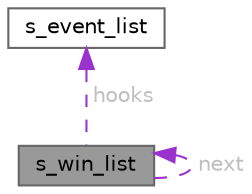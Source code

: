 digraph "s_win_list"
{
 // LATEX_PDF_SIZE
  bgcolor="transparent";
  edge [fontname=Helvetica,fontsize=10,labelfontname=Helvetica,labelfontsize=10];
  node [fontname=Helvetica,fontsize=10,shape=box,height=0.2,width=0.4];
  Node1 [id="Node000001",label="s_win_list",height=0.2,width=0.4,color="gray40", fillcolor="grey60", style="filled", fontcolor="black",tooltip=" "];
  Node1 -> Node1 [id="edge3_Node000001_Node000001",dir="back",color="darkorchid3",style="dashed",tooltip=" ",label=" next",fontcolor="grey" ];
  Node2 -> Node1 [id="edge4_Node000001_Node000002",dir="back",color="darkorchid3",style="dashed",tooltip=" ",label=" hooks",fontcolor="grey" ];
  Node2 [id="Node000002",label="s_event_list",height=0.2,width=0.4,color="gray40", fillcolor="white", style="filled",URL="$structs__event__list.html",tooltip=" "];
}
